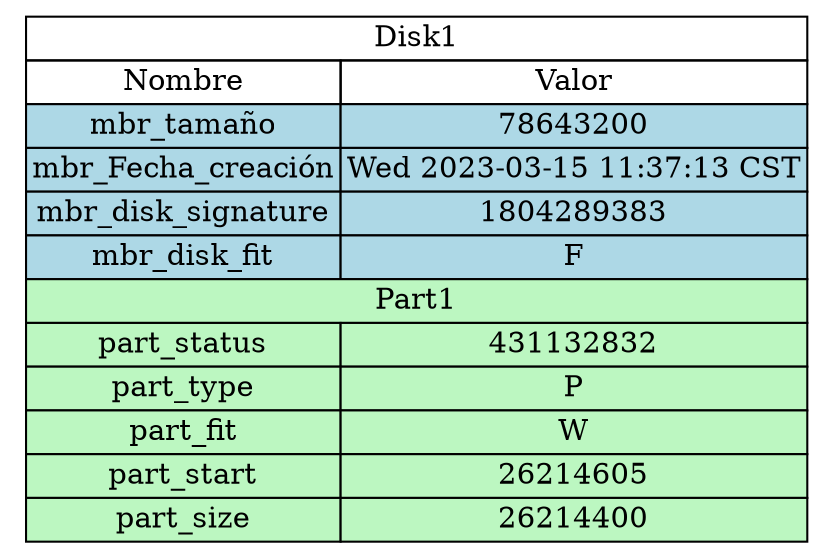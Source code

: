digraph {
tbl [
shape=plaintext
 label=<
<table border='0' cellborder='1' cellspacing='0'>
<tr><td colspan="3">Disk1</td></tr>
<th><td>Nombre</td><td>Valor</td></th>
<tr><td bgcolor="lightblue">mbr_tamaño</td><td bgcolor="lightblue">78643200</td></tr>
<tr><td bgcolor="lightblue">mbr_Fecha_creación</td><td bgcolor="lightblue">Wed 2023-03-15 11:37:13 CST</td></tr>
<tr><td bgcolor="lightblue">mbr_disk_signature</td><td bgcolor="lightblue">1804289383</td></tr>
<tr><td bgcolor="lightblue">mbr_disk_fit</td><td bgcolor="lightblue">F</td></tr>
<tr><td colspan="2" bgcolor="#bcf7c1">Part1</td></tr>
<tr><td bgcolor="#bcf7c1">part_status</td><td bgcolor="#bcf7c1">431132832</td></tr>
<tr><td bgcolor="#bcf7c1">part_type</td><td bgcolor="#bcf7c1">P</td></tr>
<tr><td bgcolor="#bcf7c1">part_fit</td><td bgcolor="#bcf7c1">W</td></tr>
<tr><td bgcolor="#bcf7c1">part_start</td><td bgcolor="#bcf7c1">26214605</td></tr>
<tr><td bgcolor="#bcf7c1">part_size</td><td bgcolor="#bcf7c1">26214400</td></tr>
</table>
>];

}
